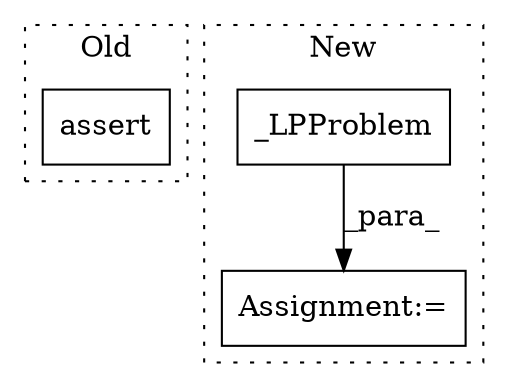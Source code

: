 digraph G {
subgraph cluster0 {
1 [label="assert" a="32" s="7215,7311" l="14,1" shape="box"];
label = "Old";
style="dotted";
}
subgraph cluster1 {
2 [label="_LPProblem" a="32" s="5535,5725" l="11,1" shape="box"];
3 [label="Assignment:=" a="7" s="5534" l="1" shape="box"];
label = "New";
style="dotted";
}
2 -> 3 [label="_para_"];
}